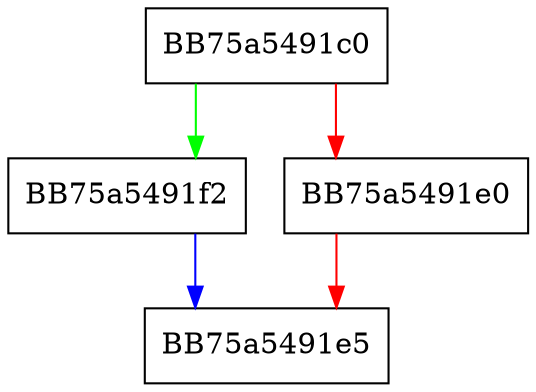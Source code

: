 digraph DoRelease {
  node [shape="box"];
  graph [splines=ortho];
  BB75a5491c0 -> BB75a5491f2 [color="green"];
  BB75a5491c0 -> BB75a5491e0 [color="red"];
  BB75a5491e0 -> BB75a5491e5 [color="red"];
  BB75a5491f2 -> BB75a5491e5 [color="blue"];
}